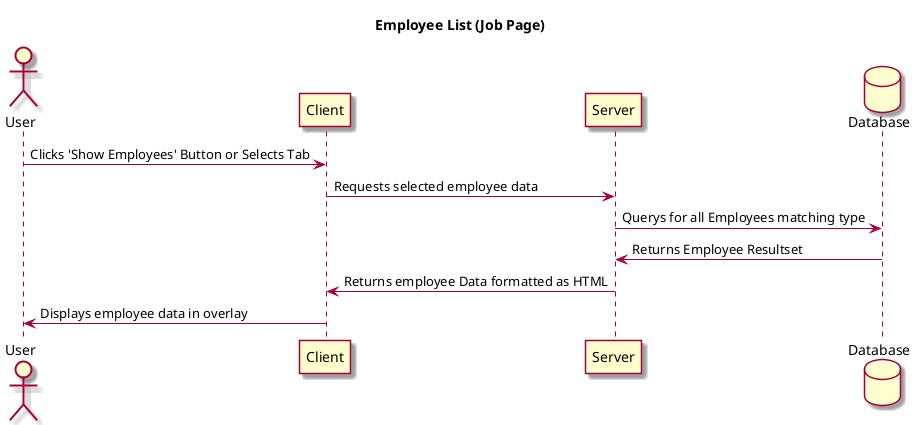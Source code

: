 @startuml

skin rose

title Employee List (Job Page)

Actor User
Participant Client 
Participant Server
Database Database AS DB

User -> Client: Clicks 'Show Employees' Button or Selects Tab
Client -> Server: Requests selected employee data
Server -> DB: Querys for all Employees matching type
DB -> Server: Returns Employee Resultset
Server -> Client: Returns employee Data formatted as HTML
Client -> User: Displays employee data in overlay

@enduml